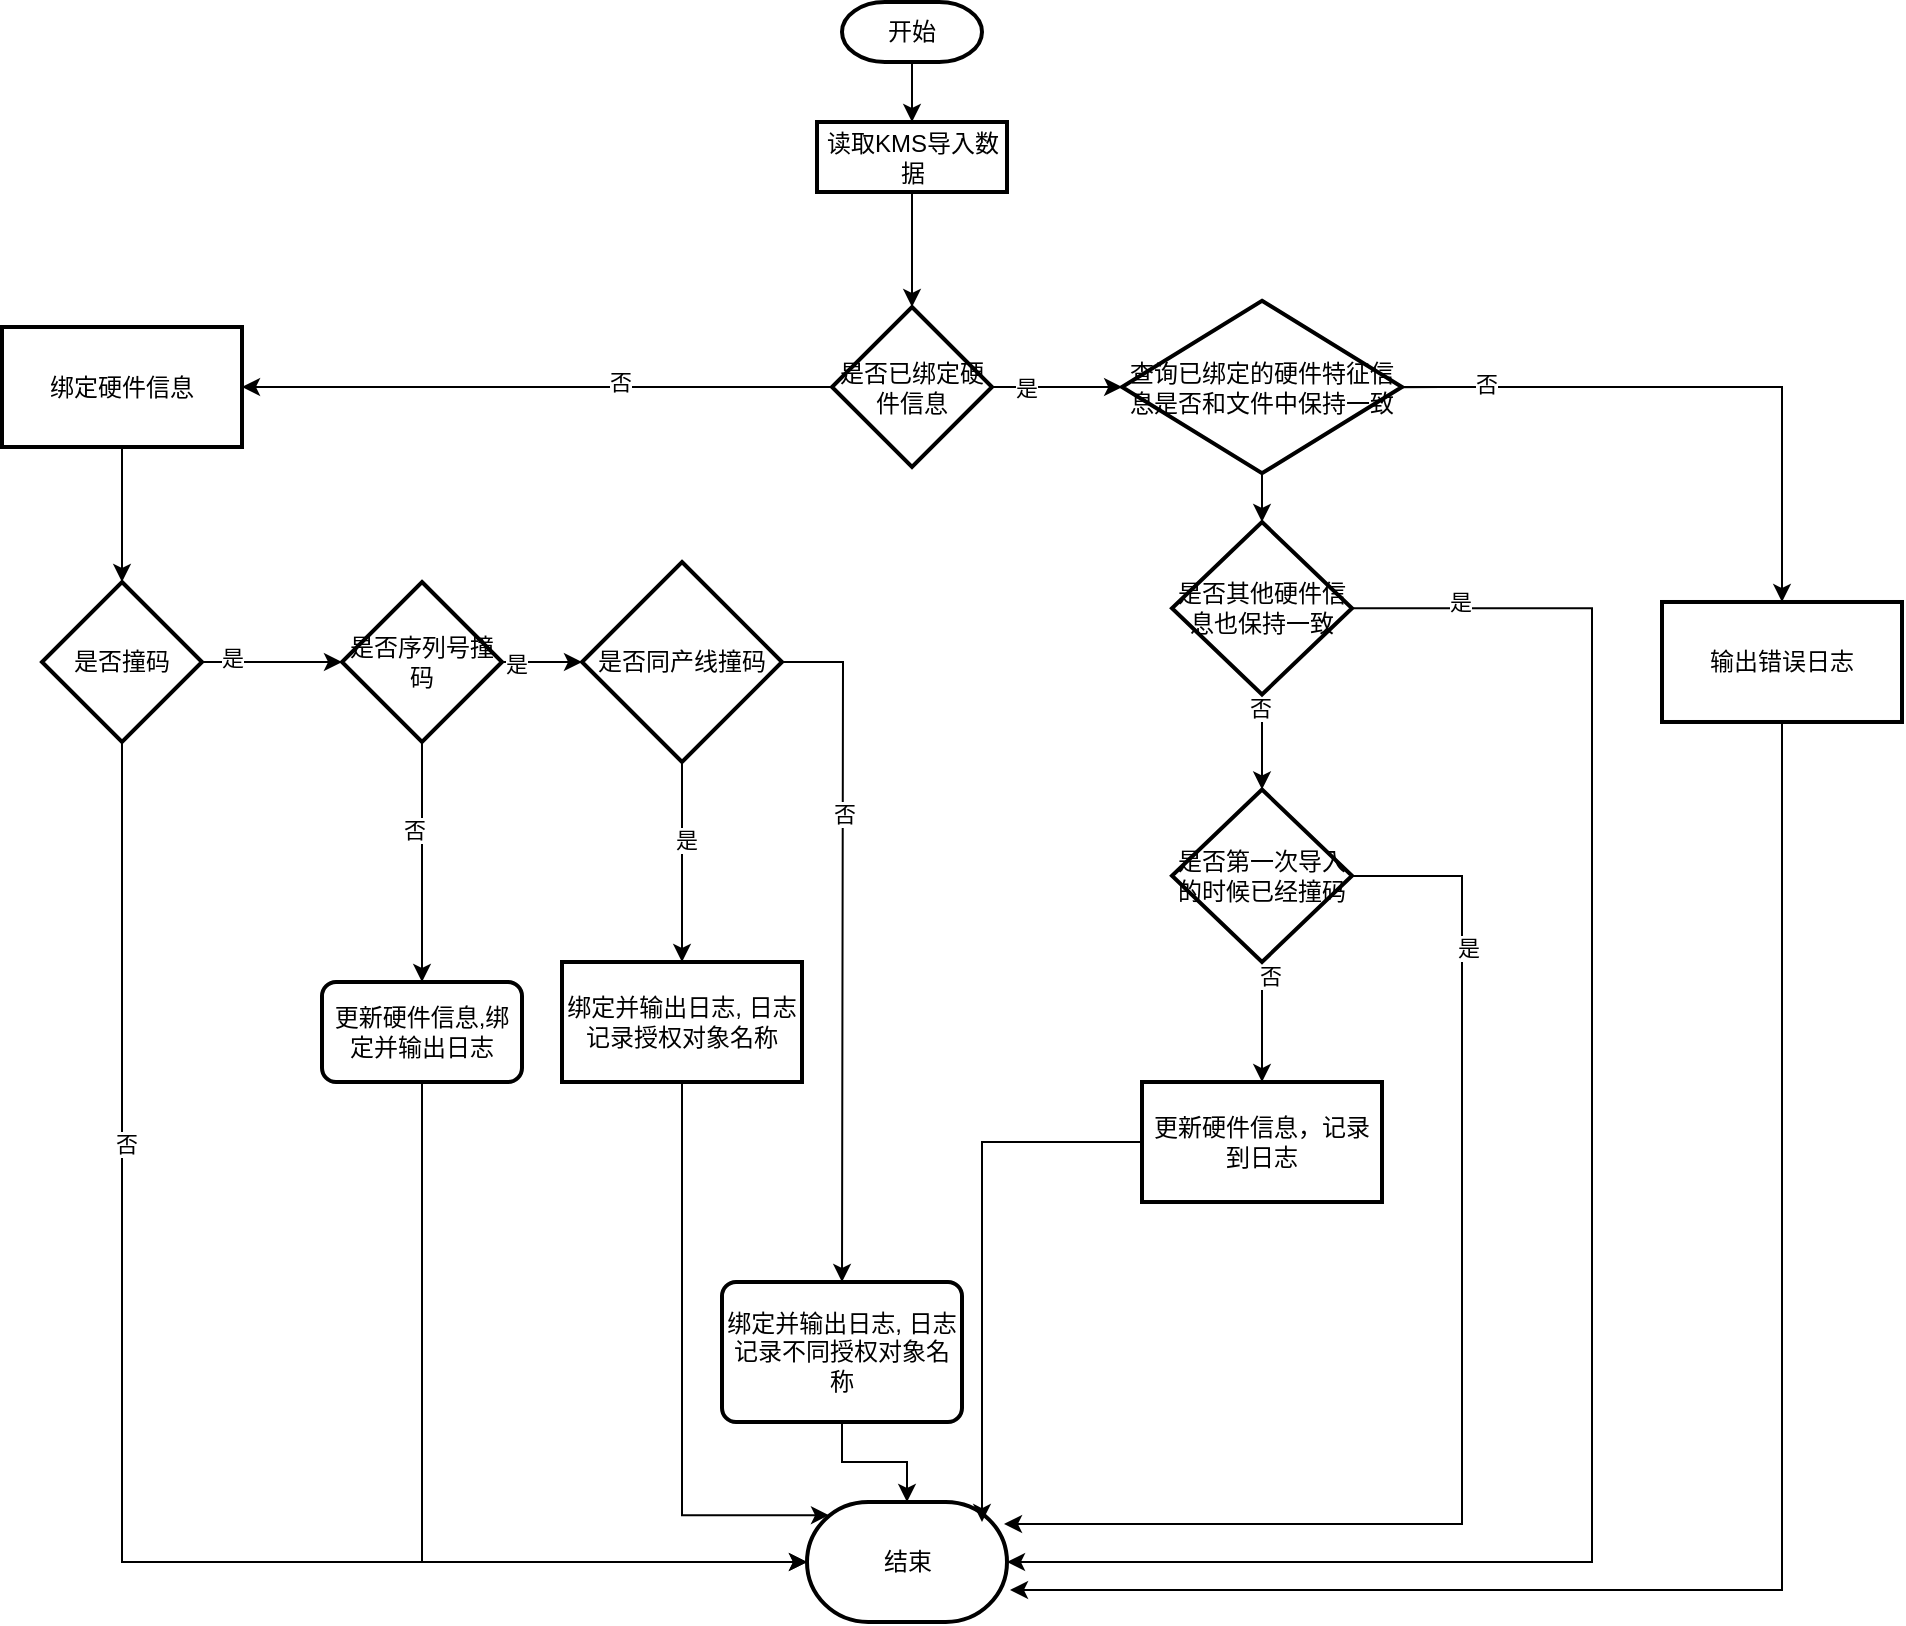 <mxfile version="13.10.1" type="github">
  <diagram name="Page-1" id="74e2e168-ea6b-b213-b513-2b3c1d86103e">
    <mxGraphModel dx="1184" dy="717" grid="1" gridSize="10" guides="1" tooltips="1" connect="1" arrows="1" fold="1" page="1" pageScale="1" pageWidth="1100" pageHeight="850" background="#ffffff" math="0" shadow="0">
      <root>
        <mxCell id="0" />
        <mxCell id="1" parent="0" />
        <mxCell id="ICt9YaVv3MhZrXbYKh8g-3" value="" style="edgeStyle=orthogonalEdgeStyle;rounded=0;orthogonalLoop=1;jettySize=auto;html=1;" edge="1" parent="1" source="ICt9YaVv3MhZrXbYKh8g-1" target="ICt9YaVv3MhZrXbYKh8g-2">
          <mxGeometry relative="1" as="geometry" />
        </mxCell>
        <mxCell id="ICt9YaVv3MhZrXbYKh8g-1" value="开始" style="strokeWidth=2;html=1;shape=mxgraph.flowchart.terminator;whiteSpace=wrap;" vertex="1" parent="1">
          <mxGeometry x="460" y="20" width="70" height="30" as="geometry" />
        </mxCell>
        <mxCell id="ICt9YaVv3MhZrXbYKh8g-11" value="" style="edgeStyle=orthogonalEdgeStyle;rounded=0;orthogonalLoop=1;jettySize=auto;html=1;" edge="1" parent="1" source="ICt9YaVv3MhZrXbYKh8g-2" target="ICt9YaVv3MhZrXbYKh8g-10">
          <mxGeometry relative="1" as="geometry" />
        </mxCell>
        <mxCell id="ICt9YaVv3MhZrXbYKh8g-2" value="读取KMS导入数据" style="whiteSpace=wrap;html=1;strokeWidth=2;" vertex="1" parent="1">
          <mxGeometry x="447.5" y="80" width="95" height="35" as="geometry" />
        </mxCell>
        <mxCell id="ICt9YaVv3MhZrXbYKh8g-13" value="" style="edgeStyle=orthogonalEdgeStyle;rounded=0;orthogonalLoop=1;jettySize=auto;html=1;" edge="1" parent="1" source="ICt9YaVv3MhZrXbYKh8g-10" target="ICt9YaVv3MhZrXbYKh8g-12">
          <mxGeometry relative="1" as="geometry" />
        </mxCell>
        <mxCell id="ICt9YaVv3MhZrXbYKh8g-14" value="否" style="edgeLabel;html=1;align=center;verticalAlign=middle;resizable=0;points=[];" vertex="1" connectable="0" parent="ICt9YaVv3MhZrXbYKh8g-13">
          <mxGeometry x="-0.28" y="-3" relative="1" as="geometry">
            <mxPoint as="offset" />
          </mxGeometry>
        </mxCell>
        <mxCell id="ICt9YaVv3MhZrXbYKh8g-47" value="" style="edgeStyle=orthogonalEdgeStyle;rounded=0;orthogonalLoop=1;jettySize=auto;html=1;" edge="1" parent="1" source="ICt9YaVv3MhZrXbYKh8g-10" target="ICt9YaVv3MhZrXbYKh8g-46">
          <mxGeometry relative="1" as="geometry" />
        </mxCell>
        <mxCell id="ICt9YaVv3MhZrXbYKh8g-48" value="是" style="edgeLabel;html=1;align=center;verticalAlign=middle;resizable=0;points=[];" vertex="1" connectable="0" parent="ICt9YaVv3MhZrXbYKh8g-47">
          <mxGeometry x="-0.676" y="-1" relative="1" as="geometry">
            <mxPoint x="6" y="-1" as="offset" />
          </mxGeometry>
        </mxCell>
        <mxCell id="ICt9YaVv3MhZrXbYKh8g-10" value="是否已绑定硬件信息" style="rhombus;whiteSpace=wrap;html=1;strokeWidth=2;" vertex="1" parent="1">
          <mxGeometry x="455" y="172.5" width="80" height="80" as="geometry" />
        </mxCell>
        <mxCell id="ICt9YaVv3MhZrXbYKh8g-19" value="" style="edgeStyle=orthogonalEdgeStyle;rounded=0;orthogonalLoop=1;jettySize=auto;html=1;" edge="1" parent="1" source="ICt9YaVv3MhZrXbYKh8g-12" target="ICt9YaVv3MhZrXbYKh8g-18">
          <mxGeometry relative="1" as="geometry" />
        </mxCell>
        <mxCell id="ICt9YaVv3MhZrXbYKh8g-12" value="绑定硬件信息" style="whiteSpace=wrap;html=1;strokeWidth=2;" vertex="1" parent="1">
          <mxGeometry x="40" y="182.5" width="120" height="60" as="geometry" />
        </mxCell>
        <mxCell id="ICt9YaVv3MhZrXbYKh8g-15" value="结束" style="strokeWidth=2;html=1;shape=mxgraph.flowchart.terminator;whiteSpace=wrap;" vertex="1" parent="1">
          <mxGeometry x="442.5" y="770" width="100" height="60" as="geometry" />
        </mxCell>
        <mxCell id="ICt9YaVv3MhZrXbYKh8g-20" style="edgeStyle=orthogonalEdgeStyle;rounded=0;orthogonalLoop=1;jettySize=auto;html=1;entryX=0;entryY=0.5;entryDx=0;entryDy=0;entryPerimeter=0;" edge="1" parent="1" source="ICt9YaVv3MhZrXbYKh8g-18" target="ICt9YaVv3MhZrXbYKh8g-15">
          <mxGeometry relative="1" as="geometry">
            <Array as="points">
              <mxPoint x="100" y="800" />
            </Array>
          </mxGeometry>
        </mxCell>
        <mxCell id="ICt9YaVv3MhZrXbYKh8g-21" value="否" style="edgeLabel;html=1;align=center;verticalAlign=middle;resizable=0;points=[];" vertex="1" connectable="0" parent="ICt9YaVv3MhZrXbYKh8g-20">
          <mxGeometry x="-0.466" y="2" relative="1" as="geometry">
            <mxPoint as="offset" />
          </mxGeometry>
        </mxCell>
        <mxCell id="ICt9YaVv3MhZrXbYKh8g-25" value="" style="edgeStyle=orthogonalEdgeStyle;rounded=0;orthogonalLoop=1;jettySize=auto;html=1;" edge="1" parent="1" source="ICt9YaVv3MhZrXbYKh8g-18" target="ICt9YaVv3MhZrXbYKh8g-24">
          <mxGeometry relative="1" as="geometry">
            <Array as="points">
              <mxPoint x="170" y="350" />
              <mxPoint x="170" y="350" />
            </Array>
          </mxGeometry>
        </mxCell>
        <mxCell id="ICt9YaVv3MhZrXbYKh8g-32" value="是" style="edgeLabel;html=1;align=center;verticalAlign=middle;resizable=0;points=[];" vertex="1" connectable="0" parent="ICt9YaVv3MhZrXbYKh8g-25">
          <mxGeometry x="-0.568" y="2" relative="1" as="geometry">
            <mxPoint as="offset" />
          </mxGeometry>
        </mxCell>
        <mxCell id="ICt9YaVv3MhZrXbYKh8g-18" value="是否撞码" style="rhombus;whiteSpace=wrap;html=1;strokeWidth=2;" vertex="1" parent="1">
          <mxGeometry x="60" y="310" width="80" height="80" as="geometry" />
        </mxCell>
        <mxCell id="ICt9YaVv3MhZrXbYKh8g-29" value="" style="edgeStyle=orthogonalEdgeStyle;rounded=0;orthogonalLoop=1;jettySize=auto;html=1;entryX=0;entryY=0.5;entryDx=0;entryDy=0;entryPerimeter=0;" edge="1" parent="1" source="ICt9YaVv3MhZrXbYKh8g-24" target="ICt9YaVv3MhZrXbYKh8g-33">
          <mxGeometry relative="1" as="geometry">
            <mxPoint x="335" y="350" as="targetPoint" />
          </mxGeometry>
        </mxCell>
        <mxCell id="ICt9YaVv3MhZrXbYKh8g-30" value="是" style="edgeLabel;html=1;align=center;verticalAlign=middle;resizable=0;points=[];" vertex="1" connectable="0" parent="ICt9YaVv3MhZrXbYKh8g-29">
          <mxGeometry x="-0.664" y="-1" relative="1" as="geometry">
            <mxPoint as="offset" />
          </mxGeometry>
        </mxCell>
        <mxCell id="ICt9YaVv3MhZrXbYKh8g-35" style="edgeStyle=orthogonalEdgeStyle;rounded=0;orthogonalLoop=1;jettySize=auto;html=1;" edge="1" parent="1" source="ICt9YaVv3MhZrXbYKh8g-24" target="ICt9YaVv3MhZrXbYKh8g-34">
          <mxGeometry relative="1" as="geometry" />
        </mxCell>
        <mxCell id="ICt9YaVv3MhZrXbYKh8g-37" value="否" style="edgeLabel;html=1;align=center;verticalAlign=middle;resizable=0;points=[];" vertex="1" connectable="0" parent="ICt9YaVv3MhZrXbYKh8g-35">
          <mxGeometry x="-0.267" y="-4" relative="1" as="geometry">
            <mxPoint as="offset" />
          </mxGeometry>
        </mxCell>
        <mxCell id="ICt9YaVv3MhZrXbYKh8g-24" value="是否序列号撞码" style="rhombus;whiteSpace=wrap;html=1;strokeWidth=2;" vertex="1" parent="1">
          <mxGeometry x="210" y="310" width="80" height="80" as="geometry" />
        </mxCell>
        <mxCell id="ICt9YaVv3MhZrXbYKh8g-39" value="" style="edgeStyle=orthogonalEdgeStyle;rounded=0;orthogonalLoop=1;jettySize=auto;html=1;" edge="1" parent="1" source="ICt9YaVv3MhZrXbYKh8g-33" target="ICt9YaVv3MhZrXbYKh8g-38">
          <mxGeometry relative="1" as="geometry" />
        </mxCell>
        <mxCell id="ICt9YaVv3MhZrXbYKh8g-42" value="是" style="edgeLabel;html=1;align=center;verticalAlign=middle;resizable=0;points=[];" vertex="1" connectable="0" parent="ICt9YaVv3MhZrXbYKh8g-39">
          <mxGeometry x="-0.22" y="2" relative="1" as="geometry">
            <mxPoint as="offset" />
          </mxGeometry>
        </mxCell>
        <mxCell id="ICt9YaVv3MhZrXbYKh8g-40" style="edgeStyle=orthogonalEdgeStyle;rounded=0;orthogonalLoop=1;jettySize=auto;html=1;" edge="1" parent="1" source="ICt9YaVv3MhZrXbYKh8g-33">
          <mxGeometry relative="1" as="geometry">
            <mxPoint x="460" y="660" as="targetPoint" />
          </mxGeometry>
        </mxCell>
        <mxCell id="ICt9YaVv3MhZrXbYKh8g-45" value="否" style="edgeLabel;html=1;align=center;verticalAlign=middle;resizable=0;points=[];" vertex="1" connectable="0" parent="ICt9YaVv3MhZrXbYKh8g-40">
          <mxGeometry x="-0.377" relative="1" as="geometry">
            <mxPoint as="offset" />
          </mxGeometry>
        </mxCell>
        <mxCell id="ICt9YaVv3MhZrXbYKh8g-33" value="是否同产线撞码" style="strokeWidth=2;html=1;shape=mxgraph.flowchart.decision;whiteSpace=wrap;" vertex="1" parent="1">
          <mxGeometry x="330" y="300" width="100" height="100" as="geometry" />
        </mxCell>
        <mxCell id="ICt9YaVv3MhZrXbYKh8g-36" style="edgeStyle=orthogonalEdgeStyle;rounded=0;orthogonalLoop=1;jettySize=auto;html=1;entryX=0;entryY=0.5;entryDx=0;entryDy=0;entryPerimeter=0;" edge="1" parent="1" source="ICt9YaVv3MhZrXbYKh8g-34" target="ICt9YaVv3MhZrXbYKh8g-15">
          <mxGeometry relative="1" as="geometry">
            <Array as="points">
              <mxPoint x="250" y="800" />
            </Array>
          </mxGeometry>
        </mxCell>
        <mxCell id="ICt9YaVv3MhZrXbYKh8g-34" value="更新硬件信息,绑定并输出日志" style="rounded=1;whiteSpace=wrap;html=1;absoluteArcSize=1;arcSize=14;strokeWidth=2;" vertex="1" parent="1">
          <mxGeometry x="200" y="510" width="100" height="50" as="geometry" />
        </mxCell>
        <mxCell id="ICt9YaVv3MhZrXbYKh8g-43" style="edgeStyle=orthogonalEdgeStyle;rounded=0;orthogonalLoop=1;jettySize=auto;html=1;entryX=0.11;entryY=0.11;entryDx=0;entryDy=0;entryPerimeter=0;" edge="1" parent="1" source="ICt9YaVv3MhZrXbYKh8g-38" target="ICt9YaVv3MhZrXbYKh8g-15">
          <mxGeometry relative="1" as="geometry">
            <mxPoint x="450" y="790" as="targetPoint" />
            <Array as="points">
              <mxPoint x="380" y="777" />
            </Array>
          </mxGeometry>
        </mxCell>
        <mxCell id="ICt9YaVv3MhZrXbYKh8g-38" value="绑定并输出日志, 日志记录授权对象名称" style="whiteSpace=wrap;html=1;strokeWidth=2;" vertex="1" parent="1">
          <mxGeometry x="320" y="500" width="120" height="60" as="geometry" />
        </mxCell>
        <mxCell id="ICt9YaVv3MhZrXbYKh8g-44" style="edgeStyle=orthogonalEdgeStyle;rounded=0;orthogonalLoop=1;jettySize=auto;html=1;entryX=0.5;entryY=0;entryDx=0;entryDy=0;entryPerimeter=0;" edge="1" parent="1" source="ICt9YaVv3MhZrXbYKh8g-41" target="ICt9YaVv3MhZrXbYKh8g-15">
          <mxGeometry relative="1" as="geometry" />
        </mxCell>
        <mxCell id="ICt9YaVv3MhZrXbYKh8g-41" value="&lt;span&gt;绑定并输出日志, 日志记录不同授权对象名称&lt;/span&gt;" style="rounded=1;whiteSpace=wrap;html=1;absoluteArcSize=1;arcSize=14;strokeWidth=2;" vertex="1" parent="1">
          <mxGeometry x="400" y="660" width="120" height="70" as="geometry" />
        </mxCell>
        <mxCell id="ICt9YaVv3MhZrXbYKh8g-50" value="" style="edgeStyle=orthogonalEdgeStyle;rounded=0;orthogonalLoop=1;jettySize=auto;html=1;" edge="1" parent="1" source="ICt9YaVv3MhZrXbYKh8g-46" target="ICt9YaVv3MhZrXbYKh8g-49">
          <mxGeometry relative="1" as="geometry" />
        </mxCell>
        <mxCell id="ICt9YaVv3MhZrXbYKh8g-51" value="否" style="edgeLabel;html=1;align=center;verticalAlign=middle;resizable=0;points=[];" vertex="1" connectable="0" parent="ICt9YaVv3MhZrXbYKh8g-50">
          <mxGeometry x="-0.721" y="2" relative="1" as="geometry">
            <mxPoint as="offset" />
          </mxGeometry>
        </mxCell>
        <mxCell id="ICt9YaVv3MhZrXbYKh8g-53" value="" style="edgeStyle=orthogonalEdgeStyle;rounded=0;orthogonalLoop=1;jettySize=auto;html=1;" edge="1" parent="1" source="ICt9YaVv3MhZrXbYKh8g-46" target="ICt9YaVv3MhZrXbYKh8g-52">
          <mxGeometry relative="1" as="geometry">
            <Array as="points">
              <mxPoint x="760" y="213" />
              <mxPoint x="760" y="213" />
            </Array>
          </mxGeometry>
        </mxCell>
        <mxCell id="ICt9YaVv3MhZrXbYKh8g-54" value="是" style="edgeLabel;html=1;align=center;verticalAlign=middle;resizable=0;points=[];" vertex="1" connectable="0" parent="ICt9YaVv3MhZrXbYKh8g-53">
          <mxGeometry x="-0.328" relative="1" as="geometry">
            <mxPoint as="offset" />
          </mxGeometry>
        </mxCell>
        <mxCell id="ICt9YaVv3MhZrXbYKh8g-46" value="查询已绑定的硬件特征信息是否和文件中保持一致" style="rhombus;whiteSpace=wrap;html=1;strokeWidth=2;" vertex="1" parent="1">
          <mxGeometry x="600" y="169.38" width="140" height="86.25" as="geometry" />
        </mxCell>
        <mxCell id="ICt9YaVv3MhZrXbYKh8g-62" style="edgeStyle=orthogonalEdgeStyle;rounded=0;orthogonalLoop=1;jettySize=auto;html=1;entryX=1.015;entryY=0.733;entryDx=0;entryDy=0;entryPerimeter=0;" edge="1" parent="1" source="ICt9YaVv3MhZrXbYKh8g-49" target="ICt9YaVv3MhZrXbYKh8g-15">
          <mxGeometry relative="1" as="geometry">
            <Array as="points">
              <mxPoint x="930" y="814" />
            </Array>
          </mxGeometry>
        </mxCell>
        <mxCell id="ICt9YaVv3MhZrXbYKh8g-49" value="输出错误日志" style="whiteSpace=wrap;html=1;strokeWidth=2;" vertex="1" parent="1">
          <mxGeometry x="870" y="319.995" width="120" height="60" as="geometry" />
        </mxCell>
        <mxCell id="ICt9YaVv3MhZrXbYKh8g-56" style="edgeStyle=orthogonalEdgeStyle;rounded=0;orthogonalLoop=1;jettySize=auto;html=1;entryX=1;entryY=0.5;entryDx=0;entryDy=0;entryPerimeter=0;" edge="1" parent="1" source="ICt9YaVv3MhZrXbYKh8g-52" target="ICt9YaVv3MhZrXbYKh8g-15">
          <mxGeometry relative="1" as="geometry">
            <Array as="points">
              <mxPoint x="835" y="800" />
            </Array>
          </mxGeometry>
        </mxCell>
        <mxCell id="ICt9YaVv3MhZrXbYKh8g-57" value="是" style="edgeLabel;html=1;align=center;verticalAlign=middle;resizable=0;points=[];" vertex="1" connectable="0" parent="ICt9YaVv3MhZrXbYKh8g-56">
          <mxGeometry x="-0.88" y="3" relative="1" as="geometry">
            <mxPoint as="offset" />
          </mxGeometry>
        </mxCell>
        <mxCell id="ICt9YaVv3MhZrXbYKh8g-59" value="" style="edgeStyle=orthogonalEdgeStyle;rounded=0;orthogonalLoop=1;jettySize=auto;html=1;" edge="1" parent="1" source="ICt9YaVv3MhZrXbYKh8g-52" target="ICt9YaVv3MhZrXbYKh8g-58">
          <mxGeometry relative="1" as="geometry" />
        </mxCell>
        <mxCell id="ICt9YaVv3MhZrXbYKh8g-60" value="否" style="edgeLabel;html=1;align=center;verticalAlign=middle;resizable=0;points=[];" vertex="1" connectable="0" parent="ICt9YaVv3MhZrXbYKh8g-59">
          <mxGeometry x="-0.733" y="-1" relative="1" as="geometry">
            <mxPoint as="offset" />
          </mxGeometry>
        </mxCell>
        <mxCell id="ICt9YaVv3MhZrXbYKh8g-52" value="是否其他硬件信息也保持一致" style="rhombus;whiteSpace=wrap;html=1;strokeWidth=2;" vertex="1" parent="1">
          <mxGeometry x="625" y="280" width="90" height="86.25" as="geometry" />
        </mxCell>
        <mxCell id="ICt9YaVv3MhZrXbYKh8g-64" value="" style="edgeStyle=orthogonalEdgeStyle;rounded=0;orthogonalLoop=1;jettySize=auto;html=1;" edge="1" parent="1" source="ICt9YaVv3MhZrXbYKh8g-58" target="ICt9YaVv3MhZrXbYKh8g-63">
          <mxGeometry relative="1" as="geometry" />
        </mxCell>
        <mxCell id="ICt9YaVv3MhZrXbYKh8g-66" value="否" style="edgeLabel;html=1;align=center;verticalAlign=middle;resizable=0;points=[];" vertex="1" connectable="0" parent="ICt9YaVv3MhZrXbYKh8g-64">
          <mxGeometry x="-0.771" y="4" relative="1" as="geometry">
            <mxPoint as="offset" />
          </mxGeometry>
        </mxCell>
        <mxCell id="ICt9YaVv3MhZrXbYKh8g-67" style="edgeStyle=orthogonalEdgeStyle;rounded=0;orthogonalLoop=1;jettySize=auto;html=1;entryX=0.985;entryY=0.183;entryDx=0;entryDy=0;entryPerimeter=0;" edge="1" parent="1" source="ICt9YaVv3MhZrXbYKh8g-58" target="ICt9YaVv3MhZrXbYKh8g-15">
          <mxGeometry relative="1" as="geometry">
            <Array as="points">
              <mxPoint x="770" y="457" />
              <mxPoint x="770" y="781" />
            </Array>
          </mxGeometry>
        </mxCell>
        <mxCell id="ICt9YaVv3MhZrXbYKh8g-68" value="是" style="edgeLabel;html=1;align=center;verticalAlign=middle;resizable=0;points=[];" vertex="1" connectable="0" parent="ICt9YaVv3MhZrXbYKh8g-67">
          <mxGeometry x="-0.7" y="3" relative="1" as="geometry">
            <mxPoint as="offset" />
          </mxGeometry>
        </mxCell>
        <mxCell id="ICt9YaVv3MhZrXbYKh8g-58" value="是否第一次导入的时候已经撞码" style="rhombus;whiteSpace=wrap;html=1;strokeWidth=2;" vertex="1" parent="1">
          <mxGeometry x="625" y="413.75" width="90" height="86.25" as="geometry" />
        </mxCell>
        <mxCell id="ICt9YaVv3MhZrXbYKh8g-69" style="edgeStyle=orthogonalEdgeStyle;rounded=0;orthogonalLoop=1;jettySize=auto;html=1;entryX=0.875;entryY=0.167;entryDx=0;entryDy=0;entryPerimeter=0;" edge="1" parent="1" source="ICt9YaVv3MhZrXbYKh8g-63" target="ICt9YaVv3MhZrXbYKh8g-15">
          <mxGeometry relative="1" as="geometry" />
        </mxCell>
        <mxCell id="ICt9YaVv3MhZrXbYKh8g-63" value="更新硬件信息，记录到日志" style="whiteSpace=wrap;html=1;strokeWidth=2;" vertex="1" parent="1">
          <mxGeometry x="610" y="560.005" width="120" height="60" as="geometry" />
        </mxCell>
      </root>
    </mxGraphModel>
  </diagram>
</mxfile>
